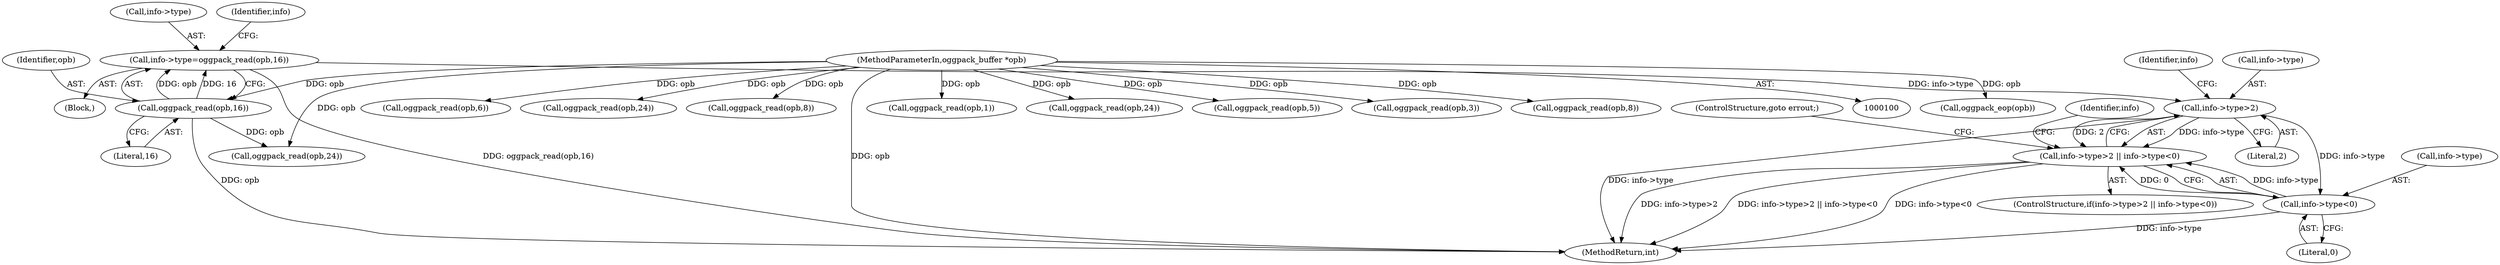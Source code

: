 digraph "0_Android_659030a2e80c38fb8da0a4eb68695349eec6778b_0@API" {
"1000121" [label="(Call,info->type=oggpack_read(opb,16))"];
"1000125" [label="(Call,oggpack_read(opb,16))"];
"1000103" [label="(MethodParameterIn,oggpack_buffer *opb)"];
"1000130" [label="(Call,info->type>2)"];
"1000129" [label="(Call,info->type>2 || info->type<0)"];
"1000135" [label="(Call,info->type<0)"];
"1000128" [label="(ControlStructure,if(info->type>2 || info->type<0))"];
"1000135" [label="(Call,info->type<0)"];
"1000122" [label="(Call,info->type)"];
"1000346" [label="(Call,oggpack_eop(opb))"];
"1000139" [label="(Literal,0)"];
"1000171" [label="(Call,oggpack_read(opb,6))"];
"1000152" [label="(Call,oggpack_read(opb,24))"];
"1000140" [label="(ControlStructure,goto errout;)"];
"1000145" [label="(Call,oggpack_read(opb,24))"];
"1000181" [label="(Call,oggpack_read(opb,8))"];
"1000125" [label="(Call,oggpack_read(opb,16))"];
"1000104" [label="(Block,)"];
"1000131" [label="(Call,info->type)"];
"1000242" [label="(Call,oggpack_read(opb,1))"];
"1000143" [label="(Identifier,info)"];
"1000160" [label="(Call,oggpack_read(opb,24))"];
"1000248" [label="(Call,oggpack_read(opb,5))"];
"1000137" [label="(Identifier,info)"];
"1000356" [label="(MethodReturn,int)"];
"1000238" [label="(Call,oggpack_read(opb,3))"];
"1000127" [label="(Literal,16)"];
"1000132" [label="(Identifier,info)"];
"1000121" [label="(Call,info->type=oggpack_read(opb,16))"];
"1000103" [label="(MethodParameterIn,oggpack_buffer *opb)"];
"1000130" [label="(Call,info->type>2)"];
"1000297" [label="(Call,oggpack_read(opb,8))"];
"1000126" [label="(Identifier,opb)"];
"1000129" [label="(Call,info->type>2 || info->type<0)"];
"1000134" [label="(Literal,2)"];
"1000136" [label="(Call,info->type)"];
"1000121" -> "1000104"  [label="AST: "];
"1000121" -> "1000125"  [label="CFG: "];
"1000122" -> "1000121"  [label="AST: "];
"1000125" -> "1000121"  [label="AST: "];
"1000132" -> "1000121"  [label="CFG: "];
"1000121" -> "1000356"  [label="DDG: oggpack_read(opb,16)"];
"1000125" -> "1000121"  [label="DDG: opb"];
"1000125" -> "1000121"  [label="DDG: 16"];
"1000121" -> "1000130"  [label="DDG: info->type"];
"1000125" -> "1000127"  [label="CFG: "];
"1000126" -> "1000125"  [label="AST: "];
"1000127" -> "1000125"  [label="AST: "];
"1000125" -> "1000356"  [label="DDG: opb"];
"1000103" -> "1000125"  [label="DDG: opb"];
"1000125" -> "1000145"  [label="DDG: opb"];
"1000103" -> "1000100"  [label="AST: "];
"1000103" -> "1000356"  [label="DDG: opb"];
"1000103" -> "1000145"  [label="DDG: opb"];
"1000103" -> "1000152"  [label="DDG: opb"];
"1000103" -> "1000160"  [label="DDG: opb"];
"1000103" -> "1000171"  [label="DDG: opb"];
"1000103" -> "1000181"  [label="DDG: opb"];
"1000103" -> "1000238"  [label="DDG: opb"];
"1000103" -> "1000242"  [label="DDG: opb"];
"1000103" -> "1000248"  [label="DDG: opb"];
"1000103" -> "1000297"  [label="DDG: opb"];
"1000103" -> "1000346"  [label="DDG: opb"];
"1000130" -> "1000129"  [label="AST: "];
"1000130" -> "1000134"  [label="CFG: "];
"1000131" -> "1000130"  [label="AST: "];
"1000134" -> "1000130"  [label="AST: "];
"1000137" -> "1000130"  [label="CFG: "];
"1000129" -> "1000130"  [label="CFG: "];
"1000130" -> "1000356"  [label="DDG: info->type"];
"1000130" -> "1000129"  [label="DDG: info->type"];
"1000130" -> "1000129"  [label="DDG: 2"];
"1000130" -> "1000135"  [label="DDG: info->type"];
"1000129" -> "1000128"  [label="AST: "];
"1000129" -> "1000135"  [label="CFG: "];
"1000135" -> "1000129"  [label="AST: "];
"1000140" -> "1000129"  [label="CFG: "];
"1000143" -> "1000129"  [label="CFG: "];
"1000129" -> "1000356"  [label="DDG: info->type>2"];
"1000129" -> "1000356"  [label="DDG: info->type>2 || info->type<0"];
"1000129" -> "1000356"  [label="DDG: info->type<0"];
"1000135" -> "1000129"  [label="DDG: info->type"];
"1000135" -> "1000129"  [label="DDG: 0"];
"1000135" -> "1000139"  [label="CFG: "];
"1000136" -> "1000135"  [label="AST: "];
"1000139" -> "1000135"  [label="AST: "];
"1000135" -> "1000356"  [label="DDG: info->type"];
}
